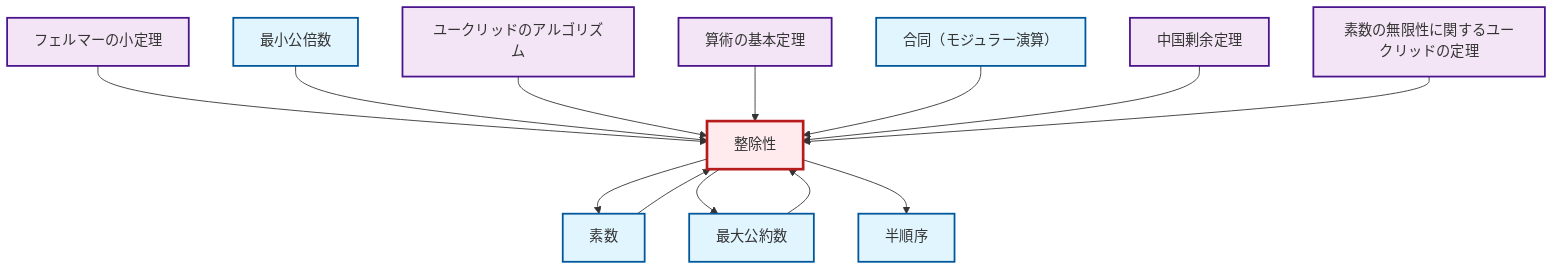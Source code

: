 graph TD
    classDef definition fill:#e1f5fe,stroke:#01579b,stroke-width:2px
    classDef theorem fill:#f3e5f5,stroke:#4a148c,stroke-width:2px
    classDef axiom fill:#fff3e0,stroke:#e65100,stroke-width:2px
    classDef example fill:#e8f5e9,stroke:#1b5e20,stroke-width:2px
    classDef current fill:#ffebee,stroke:#b71c1c,stroke-width:3px
    def-congruence["合同（モジュラー演算）"]:::definition
    thm-euclid-infinitude-primes["素数の無限性に関するユークリッドの定理"]:::theorem
    def-prime["素数"]:::definition
    def-lcm["最小公倍数"]:::definition
    def-partial-order["半順序"]:::definition
    thm-fermat-little["フェルマーの小定理"]:::theorem
    thm-euclidean-algorithm["ユークリッドのアルゴリズム"]:::theorem
    thm-fundamental-arithmetic["算術の基本定理"]:::theorem
    def-divisibility["整除性"]:::definition
    thm-chinese-remainder["中国剰余定理"]:::theorem
    def-gcd["最大公約数"]:::definition
    thm-fermat-little --> def-divisibility
    def-lcm --> def-divisibility
    def-gcd --> def-divisibility
    thm-euclidean-algorithm --> def-divisibility
    def-divisibility --> def-prime
    thm-fundamental-arithmetic --> def-divisibility
    def-congruence --> def-divisibility
    def-divisibility --> def-gcd
    thm-chinese-remainder --> def-divisibility
    def-prime --> def-divisibility
    def-divisibility --> def-partial-order
    thm-euclid-infinitude-primes --> def-divisibility
    class def-divisibility current